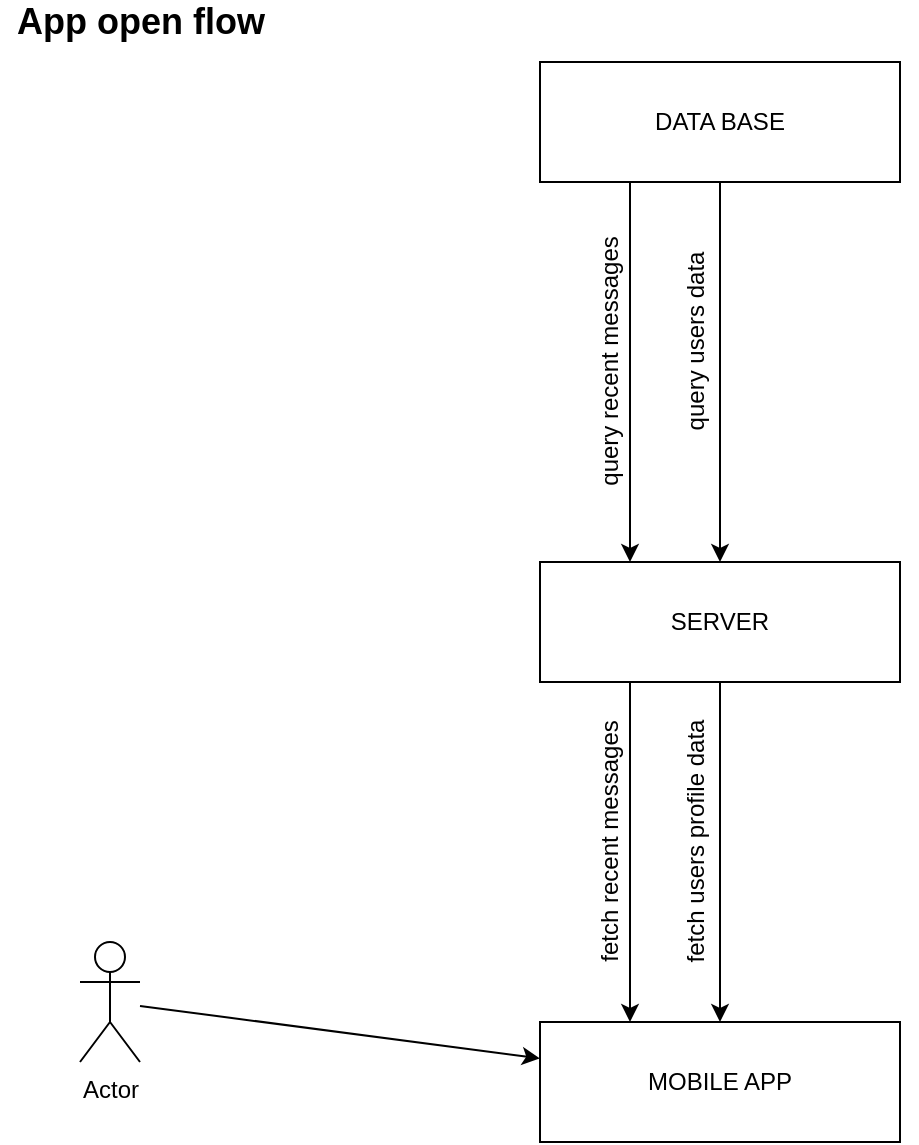 <mxfile version="16.1.4" type="github">
  <diagram name="Page-1" id="c7558073-3199-34d8-9f00-42111426c3f3">
    <mxGraphModel dx="868" dy="1619" grid="1" gridSize="10" guides="1" tooltips="1" connect="1" arrows="1" fold="1" page="1" pageScale="1" pageWidth="826" pageHeight="1169" background="none" math="0" shadow="0">
      <root>
        <mxCell id="0" />
        <mxCell id="1" parent="0" />
        <mxCell id="J-raW9wAHHMJzti-utJo-113" style="edgeStyle=none;rounded=0;orthogonalLoop=1;jettySize=auto;html=1;startArrow=none;startFill=0;entryX=0.5;entryY=0;entryDx=0;entryDy=0;" edge="1" parent="1" source="J-raW9wAHHMJzti-utJo-96" target="J-raW9wAHHMJzti-utJo-97">
          <mxGeometry relative="1" as="geometry">
            <mxPoint x="370" y="210" as="targetPoint" />
          </mxGeometry>
        </mxCell>
        <mxCell id="J-raW9wAHHMJzti-utJo-126" style="edgeStyle=none;rounded=0;orthogonalLoop=1;jettySize=auto;html=1;exitX=0.25;exitY=1;exitDx=0;exitDy=0;entryX=0.25;entryY=0;entryDx=0;entryDy=0;startArrow=none;startFill=0;endArrow=classic;endFill=1;" edge="1" parent="1" source="J-raW9wAHHMJzti-utJo-96" target="J-raW9wAHHMJzti-utJo-97">
          <mxGeometry relative="1" as="geometry" />
        </mxCell>
        <mxCell id="J-raW9wAHHMJzti-utJo-96" value="DATA BASE" style="rounded=0;whiteSpace=wrap;html=1;" vertex="1" parent="1">
          <mxGeometry x="280" y="-10" width="180" height="60" as="geometry" />
        </mxCell>
        <mxCell id="J-raW9wAHHMJzti-utJo-122" style="edgeStyle=none;rounded=0;orthogonalLoop=1;jettySize=auto;html=1;exitX=0.25;exitY=1;exitDx=0;exitDy=0;entryX=0.25;entryY=0;entryDx=0;entryDy=0;startArrow=none;startFill=0;endArrow=classic;endFill=1;" edge="1" parent="1" source="J-raW9wAHHMJzti-utJo-97" target="J-raW9wAHHMJzti-utJo-98">
          <mxGeometry relative="1" as="geometry" />
        </mxCell>
        <mxCell id="J-raW9wAHHMJzti-utJo-97" value="SERVER" style="rounded=0;whiteSpace=wrap;html=1;" vertex="1" parent="1">
          <mxGeometry x="280" y="240" width="180" height="60" as="geometry" />
        </mxCell>
        <mxCell id="J-raW9wAHHMJzti-utJo-107" value="" style="edgeStyle=none;rounded=0;orthogonalLoop=1;jettySize=auto;html=1;startArrow=classic;startFill=1;endArrow=none;endFill=0;" edge="1" parent="1" source="J-raW9wAHHMJzti-utJo-98" target="J-raW9wAHHMJzti-utJo-97">
          <mxGeometry relative="1" as="geometry">
            <Array as="points" />
          </mxGeometry>
        </mxCell>
        <mxCell id="J-raW9wAHHMJzti-utJo-98" value="MOBILE APP" style="rounded=0;whiteSpace=wrap;html=1;" vertex="1" parent="1">
          <mxGeometry x="280" y="470" width="180" height="60" as="geometry" />
        </mxCell>
        <mxCell id="J-raW9wAHHMJzti-utJo-106" value="" style="edgeStyle=none;rounded=0;orthogonalLoop=1;jettySize=auto;html=1;" edge="1" parent="1" source="J-raW9wAHHMJzti-utJo-103" target="J-raW9wAHHMJzti-utJo-98">
          <mxGeometry relative="1" as="geometry" />
        </mxCell>
        <mxCell id="J-raW9wAHHMJzti-utJo-103" value="Actor" style="shape=umlActor;verticalLabelPosition=bottom;verticalAlign=top;html=1;outlineConnect=0;" vertex="1" parent="1">
          <mxGeometry x="50" y="430" width="30" height="60" as="geometry" />
        </mxCell>
        <mxCell id="J-raW9wAHHMJzti-utJo-114" value="query users data" style="text;html=1;align=center;verticalAlign=middle;resizable=0;points=[];autosize=1;strokeColor=none;fillColor=none;rotation=270;" vertex="1" parent="1">
          <mxGeometry x="308" y="120" width="100" height="20" as="geometry" />
        </mxCell>
        <mxCell id="J-raW9wAHHMJzti-utJo-116" value="fetch users profile data" style="text;html=1;align=center;verticalAlign=middle;resizable=0;points=[];autosize=1;strokeColor=none;fillColor=none;rotation=270;" vertex="1" parent="1">
          <mxGeometry x="288" y="370" width="140" height="20" as="geometry" />
        </mxCell>
        <mxCell id="J-raW9wAHHMJzti-utJo-117" style="edgeStyle=none;rounded=0;orthogonalLoop=1;jettySize=auto;html=1;exitX=1;exitY=0.5;exitDx=0;exitDy=0;startArrow=none;startFill=0;endArrow=classic;endFill=1;" edge="1" parent="1" source="J-raW9wAHHMJzti-utJo-97" target="J-raW9wAHHMJzti-utJo-97">
          <mxGeometry relative="1" as="geometry" />
        </mxCell>
        <mxCell id="J-raW9wAHHMJzti-utJo-119" style="edgeStyle=none;rounded=0;orthogonalLoop=1;jettySize=auto;html=1;exitX=0;exitY=0;exitDx=0;exitDy=0;startArrow=none;startFill=0;endArrow=classic;endFill=1;" edge="1" parent="1" source="J-raW9wAHHMJzti-utJo-97" target="J-raW9wAHHMJzti-utJo-97">
          <mxGeometry relative="1" as="geometry" />
        </mxCell>
        <mxCell id="J-raW9wAHHMJzti-utJo-123" value="fetch recent messages" style="text;html=1;align=center;verticalAlign=middle;resizable=0;points=[];autosize=1;strokeColor=none;fillColor=none;rotation=270;" vertex="1" parent="1">
          <mxGeometry x="245" y="370" width="140" height="20" as="geometry" />
        </mxCell>
        <mxCell id="J-raW9wAHHMJzti-utJo-127" value="query recent messages" style="text;html=1;align=center;verticalAlign=middle;resizable=0;points=[];autosize=1;strokeColor=none;fillColor=none;rotation=270;" vertex="1" parent="1">
          <mxGeometry x="245" y="130" width="140" height="20" as="geometry" />
        </mxCell>
        <mxCell id="J-raW9wAHHMJzti-utJo-128" value="&lt;b&gt;&lt;font style=&quot;font-size: 18px&quot;&gt;App open flow&lt;/font&gt;&lt;/b&gt;" style="text;html=1;align=center;verticalAlign=middle;resizable=0;points=[];autosize=1;strokeColor=none;fillColor=none;" vertex="1" parent="1">
          <mxGeometry x="10" y="-40" width="140" height="20" as="geometry" />
        </mxCell>
      </root>
    </mxGraphModel>
  </diagram>
</mxfile>
